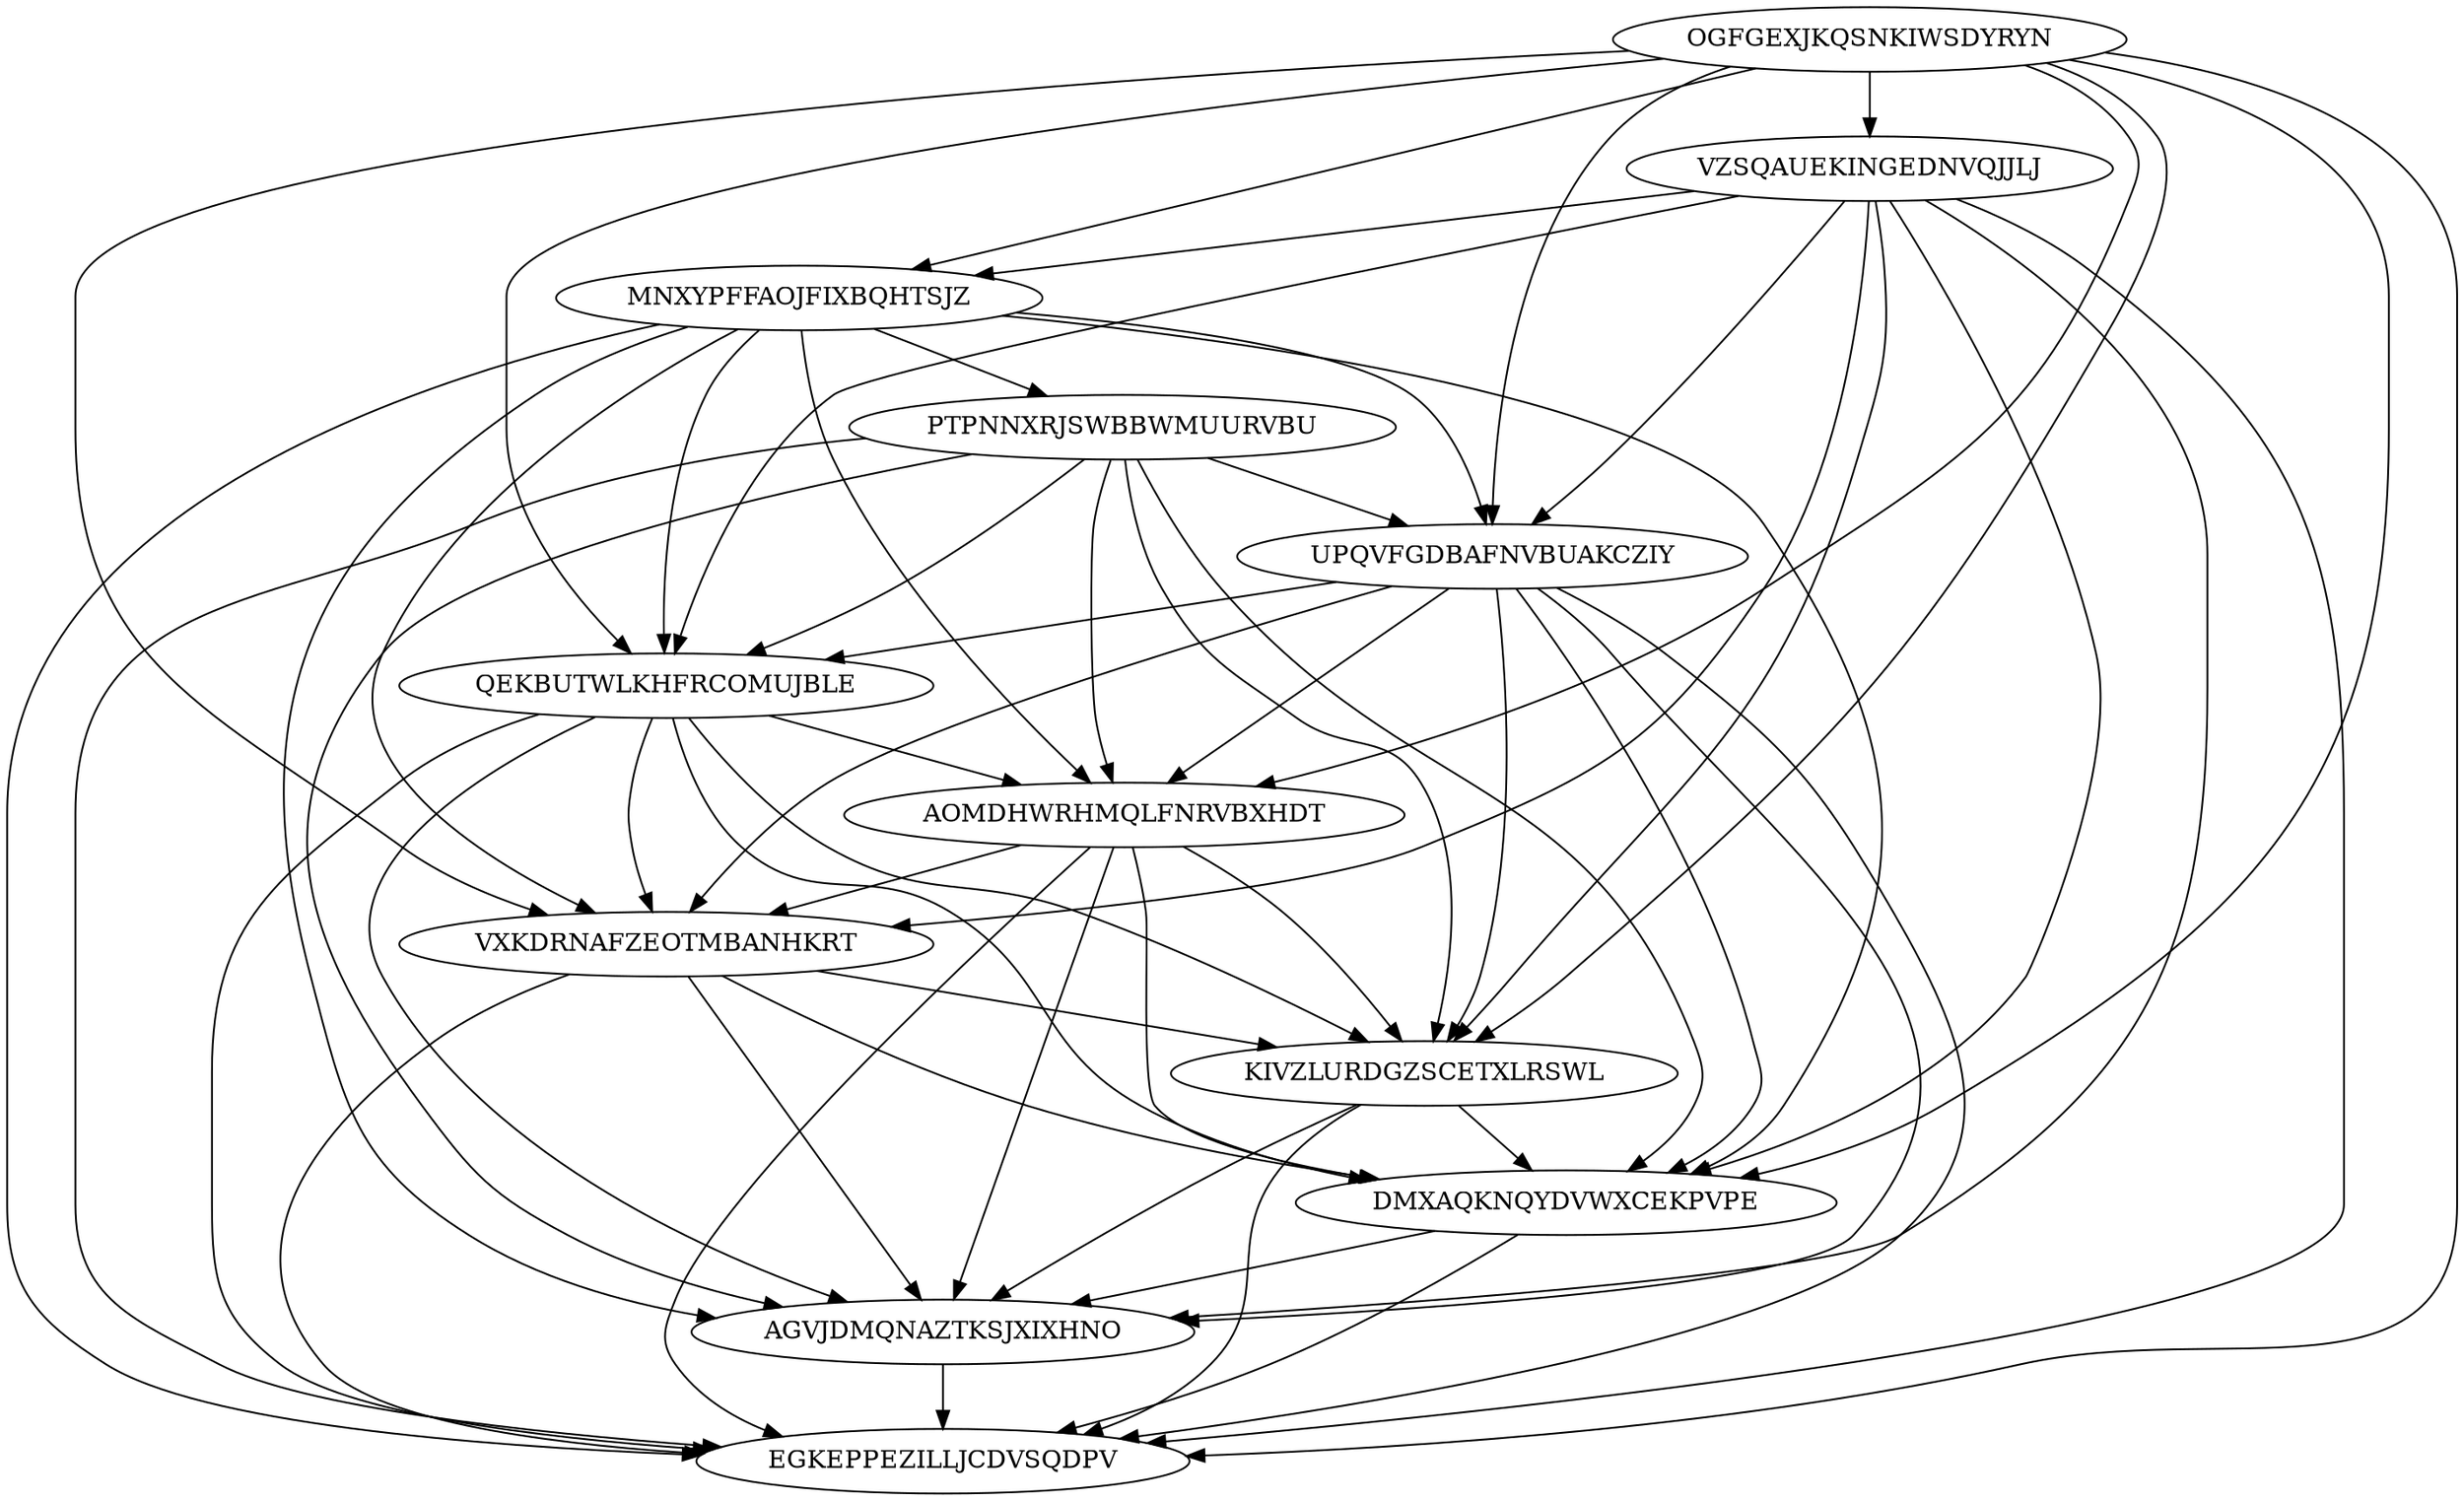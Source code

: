 digraph "N12M60" {
	OGFGEXJKQSNKIWSDYRYN			[Weight=17, Start=0, Processor=1];
	VZSQAUEKINGEDNVQJJLJ			[Weight=12, Start=17, Processor=1];
	MNXYPFFAOJFIXBQHTSJZ			[Weight=14, Start=29, Processor=1];
	PTPNNXRJSWBBWMUURVBU			[Weight=15, Start=43, Processor=1];
	UPQVFGDBAFNVBUAKCZIY			[Weight=20, Start=58, Processor=1];
	QEKBUTWLKHFRCOMUJBLE			[Weight=20, Start=78, Processor=1];
	AOMDHWRHMQLFNRVBXHDT			[Weight=13, Start=98, Processor=1];
	VXKDRNAFZEOTMBANHKRT			[Weight=17, Start=111, Processor=1];
	KIVZLURDGZSCETXLRSWL			[Weight=20, Start=128, Processor=1];
	DMXAQKNQYDVWXCEKPVPE			[Weight=17, Start=148, Processor=1];
	AGVJDMQNAZTKSJXIXHNO			[Weight=13, Start=165, Processor=1];
	EGKEPPEZILLJCDVSQDPV			[Weight=20, Start=178, Processor=1];
	VZSQAUEKINGEDNVQJJLJ -> DMXAQKNQYDVWXCEKPVPE		[Weight=13];
	QEKBUTWLKHFRCOMUJBLE -> AGVJDMQNAZTKSJXIXHNO		[Weight=13];
	KIVZLURDGZSCETXLRSWL -> DMXAQKNQYDVWXCEKPVPE		[Weight=17];
	OGFGEXJKQSNKIWSDYRYN -> QEKBUTWLKHFRCOMUJBLE		[Weight=17];
	PTPNNXRJSWBBWMUURVBU -> EGKEPPEZILLJCDVSQDPV		[Weight=11];
	VZSQAUEKINGEDNVQJJLJ -> MNXYPFFAOJFIXBQHTSJZ		[Weight=11];
	KIVZLURDGZSCETXLRSWL -> EGKEPPEZILLJCDVSQDPV		[Weight=14];
	AOMDHWRHMQLFNRVBXHDT -> EGKEPPEZILLJCDVSQDPV		[Weight=20];
	MNXYPFFAOJFIXBQHTSJZ -> AGVJDMQNAZTKSJXIXHNO		[Weight=16];
	UPQVFGDBAFNVBUAKCZIY -> AGVJDMQNAZTKSJXIXHNO		[Weight=14];
	VZSQAUEKINGEDNVQJJLJ -> EGKEPPEZILLJCDVSQDPV		[Weight=19];
	UPQVFGDBAFNVBUAKCZIY -> AOMDHWRHMQLFNRVBXHDT		[Weight=12];
	MNXYPFFAOJFIXBQHTSJZ -> QEKBUTWLKHFRCOMUJBLE		[Weight=15];
	OGFGEXJKQSNKIWSDYRYN -> VZSQAUEKINGEDNVQJJLJ		[Weight=18];
	PTPNNXRJSWBBWMUURVBU -> AGVJDMQNAZTKSJXIXHNO		[Weight=15];
	KIVZLURDGZSCETXLRSWL -> AGVJDMQNAZTKSJXIXHNO		[Weight=10];
	QEKBUTWLKHFRCOMUJBLE -> EGKEPPEZILLJCDVSQDPV		[Weight=18];
	AOMDHWRHMQLFNRVBXHDT -> KIVZLURDGZSCETXLRSWL		[Weight=15];
	OGFGEXJKQSNKIWSDYRYN -> AOMDHWRHMQLFNRVBXHDT		[Weight=18];
	UPQVFGDBAFNVBUAKCZIY -> EGKEPPEZILLJCDVSQDPV		[Weight=11];
	PTPNNXRJSWBBWMUURVBU -> DMXAQKNQYDVWXCEKPVPE		[Weight=19];
	UPQVFGDBAFNVBUAKCZIY -> KIVZLURDGZSCETXLRSWL		[Weight=13];
	QEKBUTWLKHFRCOMUJBLE -> AOMDHWRHMQLFNRVBXHDT		[Weight=17];
	PTPNNXRJSWBBWMUURVBU -> UPQVFGDBAFNVBUAKCZIY		[Weight=15];
	QEKBUTWLKHFRCOMUJBLE -> KIVZLURDGZSCETXLRSWL		[Weight=18];
	OGFGEXJKQSNKIWSDYRYN -> UPQVFGDBAFNVBUAKCZIY		[Weight=15];
	OGFGEXJKQSNKIWSDYRYN -> MNXYPFFAOJFIXBQHTSJZ		[Weight=19];
	VZSQAUEKINGEDNVQJJLJ -> QEKBUTWLKHFRCOMUJBLE		[Weight=14];
	VZSQAUEKINGEDNVQJJLJ -> KIVZLURDGZSCETXLRSWL		[Weight=12];
	OGFGEXJKQSNKIWSDYRYN -> VXKDRNAFZEOTMBANHKRT		[Weight=19];
	PTPNNXRJSWBBWMUURVBU -> KIVZLURDGZSCETXLRSWL		[Weight=19];
	VXKDRNAFZEOTMBANHKRT -> DMXAQKNQYDVWXCEKPVPE		[Weight=12];
	UPQVFGDBAFNVBUAKCZIY -> QEKBUTWLKHFRCOMUJBLE		[Weight=10];
	VXKDRNAFZEOTMBANHKRT -> KIVZLURDGZSCETXLRSWL		[Weight=14];
	MNXYPFFAOJFIXBQHTSJZ -> PTPNNXRJSWBBWMUURVBU		[Weight=18];
	QEKBUTWLKHFRCOMUJBLE -> DMXAQKNQYDVWXCEKPVPE		[Weight=14];
	AGVJDMQNAZTKSJXIXHNO -> EGKEPPEZILLJCDVSQDPV		[Weight=12];
	VZSQAUEKINGEDNVQJJLJ -> VXKDRNAFZEOTMBANHKRT		[Weight=18];
	MNXYPFFAOJFIXBQHTSJZ -> VXKDRNAFZEOTMBANHKRT		[Weight=16];
	VXKDRNAFZEOTMBANHKRT -> AGVJDMQNAZTKSJXIXHNO		[Weight=17];
	MNXYPFFAOJFIXBQHTSJZ -> AOMDHWRHMQLFNRVBXHDT		[Weight=10];
	VZSQAUEKINGEDNVQJJLJ -> UPQVFGDBAFNVBUAKCZIY		[Weight=17];
	AOMDHWRHMQLFNRVBXHDT -> AGVJDMQNAZTKSJXIXHNO		[Weight=10];
	AOMDHWRHMQLFNRVBXHDT -> VXKDRNAFZEOTMBANHKRT		[Weight=11];
	VXKDRNAFZEOTMBANHKRT -> EGKEPPEZILLJCDVSQDPV		[Weight=11];
	MNXYPFFAOJFIXBQHTSJZ -> DMXAQKNQYDVWXCEKPVPE		[Weight=11];
	DMXAQKNQYDVWXCEKPVPE -> AGVJDMQNAZTKSJXIXHNO		[Weight=19];
	OGFGEXJKQSNKIWSDYRYN -> EGKEPPEZILLJCDVSQDPV		[Weight=19];
	UPQVFGDBAFNVBUAKCZIY -> VXKDRNAFZEOTMBANHKRT		[Weight=16];
	UPQVFGDBAFNVBUAKCZIY -> DMXAQKNQYDVWXCEKPVPE		[Weight=19];
	AOMDHWRHMQLFNRVBXHDT -> DMXAQKNQYDVWXCEKPVPE		[Weight=19];
	QEKBUTWLKHFRCOMUJBLE -> VXKDRNAFZEOTMBANHKRT		[Weight=14];
	OGFGEXJKQSNKIWSDYRYN -> KIVZLURDGZSCETXLRSWL		[Weight=18];
	VZSQAUEKINGEDNVQJJLJ -> AGVJDMQNAZTKSJXIXHNO		[Weight=15];
	MNXYPFFAOJFIXBQHTSJZ -> EGKEPPEZILLJCDVSQDPV		[Weight=17];
	MNXYPFFAOJFIXBQHTSJZ -> UPQVFGDBAFNVBUAKCZIY		[Weight=14];
	PTPNNXRJSWBBWMUURVBU -> AOMDHWRHMQLFNRVBXHDT		[Weight=20];
	PTPNNXRJSWBBWMUURVBU -> QEKBUTWLKHFRCOMUJBLE		[Weight=15];
	OGFGEXJKQSNKIWSDYRYN -> DMXAQKNQYDVWXCEKPVPE		[Weight=13];
	DMXAQKNQYDVWXCEKPVPE -> EGKEPPEZILLJCDVSQDPV		[Weight=15];
}
